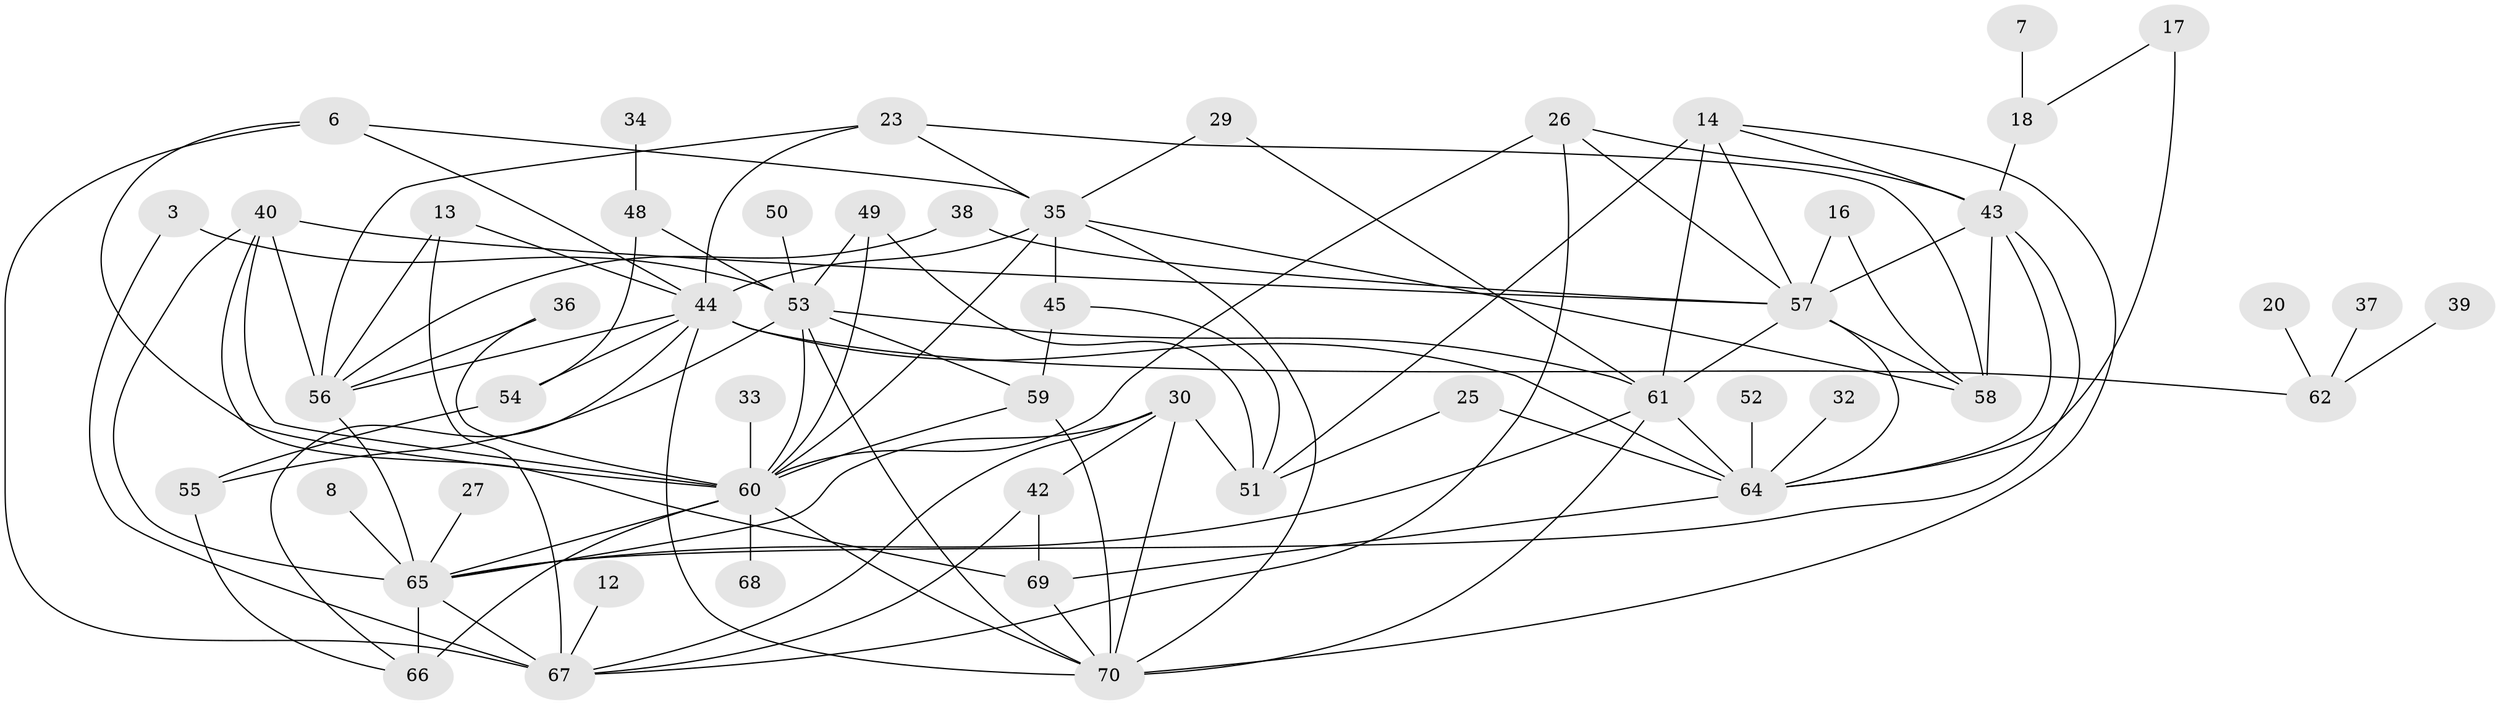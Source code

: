 // original degree distribution, {9: 0.007142857142857143, 5: 0.09285714285714286, 0: 0.10714285714285714, 1: 0.21428571428571427, 8: 0.007142857142857143, 2: 0.2357142857142857, 4: 0.12857142857142856, 7: 0.02857142857142857, 3: 0.15714285714285714, 6: 0.02142857142857143}
// Generated by graph-tools (version 1.1) at 2025/25/03/09/25 03:25:15]
// undirected, 52 vertices, 105 edges
graph export_dot {
graph [start="1"]
  node [color=gray90,style=filled];
  3;
  6;
  7;
  8;
  12;
  13;
  14;
  16;
  17;
  18;
  20;
  23;
  25;
  26;
  27;
  29;
  30;
  32;
  33;
  34;
  35;
  36;
  37;
  38;
  39;
  40;
  42;
  43;
  44;
  45;
  48;
  49;
  50;
  51;
  52;
  53;
  54;
  55;
  56;
  57;
  58;
  59;
  60;
  61;
  62;
  64;
  65;
  66;
  67;
  68;
  69;
  70;
  3 -- 53 [weight=1.0];
  3 -- 67 [weight=1.0];
  6 -- 35 [weight=1.0];
  6 -- 44 [weight=1.0];
  6 -- 60 [weight=1.0];
  6 -- 67 [weight=1.0];
  7 -- 18 [weight=1.0];
  8 -- 65 [weight=1.0];
  12 -- 67 [weight=1.0];
  13 -- 44 [weight=1.0];
  13 -- 56 [weight=1.0];
  13 -- 67 [weight=1.0];
  14 -- 43 [weight=1.0];
  14 -- 51 [weight=1.0];
  14 -- 57 [weight=1.0];
  14 -- 61 [weight=2.0];
  14 -- 70 [weight=1.0];
  16 -- 57 [weight=1.0];
  16 -- 58 [weight=1.0];
  17 -- 18 [weight=1.0];
  17 -- 64 [weight=1.0];
  18 -- 43 [weight=1.0];
  20 -- 62 [weight=1.0];
  23 -- 35 [weight=1.0];
  23 -- 44 [weight=1.0];
  23 -- 56 [weight=1.0];
  23 -- 58 [weight=1.0];
  25 -- 51 [weight=1.0];
  25 -- 64 [weight=1.0];
  26 -- 43 [weight=1.0];
  26 -- 57 [weight=1.0];
  26 -- 60 [weight=1.0];
  26 -- 67 [weight=1.0];
  27 -- 65 [weight=1.0];
  29 -- 35 [weight=1.0];
  29 -- 61 [weight=1.0];
  30 -- 42 [weight=1.0];
  30 -- 51 [weight=2.0];
  30 -- 65 [weight=1.0];
  30 -- 67 [weight=1.0];
  30 -- 70 [weight=1.0];
  32 -- 64 [weight=1.0];
  33 -- 60 [weight=1.0];
  34 -- 48 [weight=1.0];
  35 -- 44 [weight=1.0];
  35 -- 45 [weight=1.0];
  35 -- 58 [weight=1.0];
  35 -- 60 [weight=1.0];
  35 -- 70 [weight=1.0];
  36 -- 56 [weight=1.0];
  36 -- 60 [weight=1.0];
  37 -- 62 [weight=1.0];
  38 -- 56 [weight=1.0];
  38 -- 57 [weight=1.0];
  39 -- 62 [weight=1.0];
  40 -- 56 [weight=1.0];
  40 -- 57 [weight=1.0];
  40 -- 60 [weight=1.0];
  40 -- 65 [weight=1.0];
  40 -- 69 [weight=1.0];
  42 -- 67 [weight=1.0];
  42 -- 69 [weight=1.0];
  43 -- 57 [weight=1.0];
  43 -- 58 [weight=1.0];
  43 -- 64 [weight=1.0];
  43 -- 65 [weight=1.0];
  44 -- 54 [weight=1.0];
  44 -- 56 [weight=1.0];
  44 -- 62 [weight=1.0];
  44 -- 64 [weight=1.0];
  44 -- 66 [weight=1.0];
  44 -- 70 [weight=1.0];
  45 -- 51 [weight=1.0];
  45 -- 59 [weight=1.0];
  48 -- 53 [weight=1.0];
  48 -- 54 [weight=1.0];
  49 -- 51 [weight=1.0];
  49 -- 53 [weight=1.0];
  49 -- 60 [weight=1.0];
  50 -- 53 [weight=1.0];
  52 -- 64 [weight=1.0];
  53 -- 55 [weight=1.0];
  53 -- 59 [weight=2.0];
  53 -- 60 [weight=1.0];
  53 -- 61 [weight=1.0];
  53 -- 70 [weight=1.0];
  54 -- 55 [weight=1.0];
  55 -- 66 [weight=1.0];
  56 -- 65 [weight=2.0];
  57 -- 58 [weight=1.0];
  57 -- 61 [weight=1.0];
  57 -- 64 [weight=1.0];
  59 -- 60 [weight=1.0];
  59 -- 70 [weight=1.0];
  60 -- 65 [weight=1.0];
  60 -- 66 [weight=1.0];
  60 -- 68 [weight=1.0];
  60 -- 70 [weight=1.0];
  61 -- 64 [weight=1.0];
  61 -- 65 [weight=1.0];
  61 -- 70 [weight=1.0];
  64 -- 69 [weight=1.0];
  65 -- 66 [weight=2.0];
  65 -- 67 [weight=1.0];
  69 -- 70 [weight=1.0];
}
